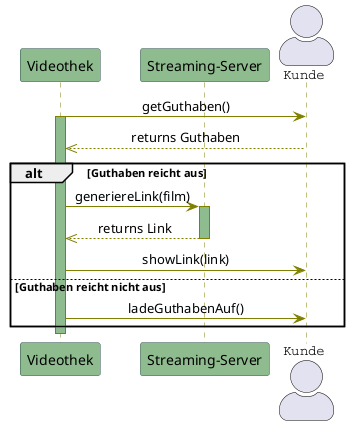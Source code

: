 @startuml videothek
skinparam linetype ortho

skinparam actorStyle awesome

skinparam sequenceMessageAlign center

skinparam sequence {
ArrowColor Olive
ActorBorderColor black
ActorFontName Courier
LifeLineBorderColor Olive
LifeLineBackgroundColor #DarkSeaGreen

ParticipantBorderColor DarkSlateGray
ParticipantBackgroundColor DarkSeaGreen

ArrowColor Olive
ActorBorderColor black

ActorBackgroundColor<< Human >> Gold
}

participant Videothek as V
participant "Streaming-Server" as SS
actor Kunde as K

V -> K: getGuthaben()
activate V
K -->> V: returns Guthaben
alt Guthaben reicht aus
    V -> SS: generiereLink(film)
    activate SS
    SS -->> V: returns Link
    deactivate SS
    V -> K: showLink(link)
else Guthaben reicht nicht aus
    V -> K: ladeGuthabenAuf()
end
deactivate V
@enduml
